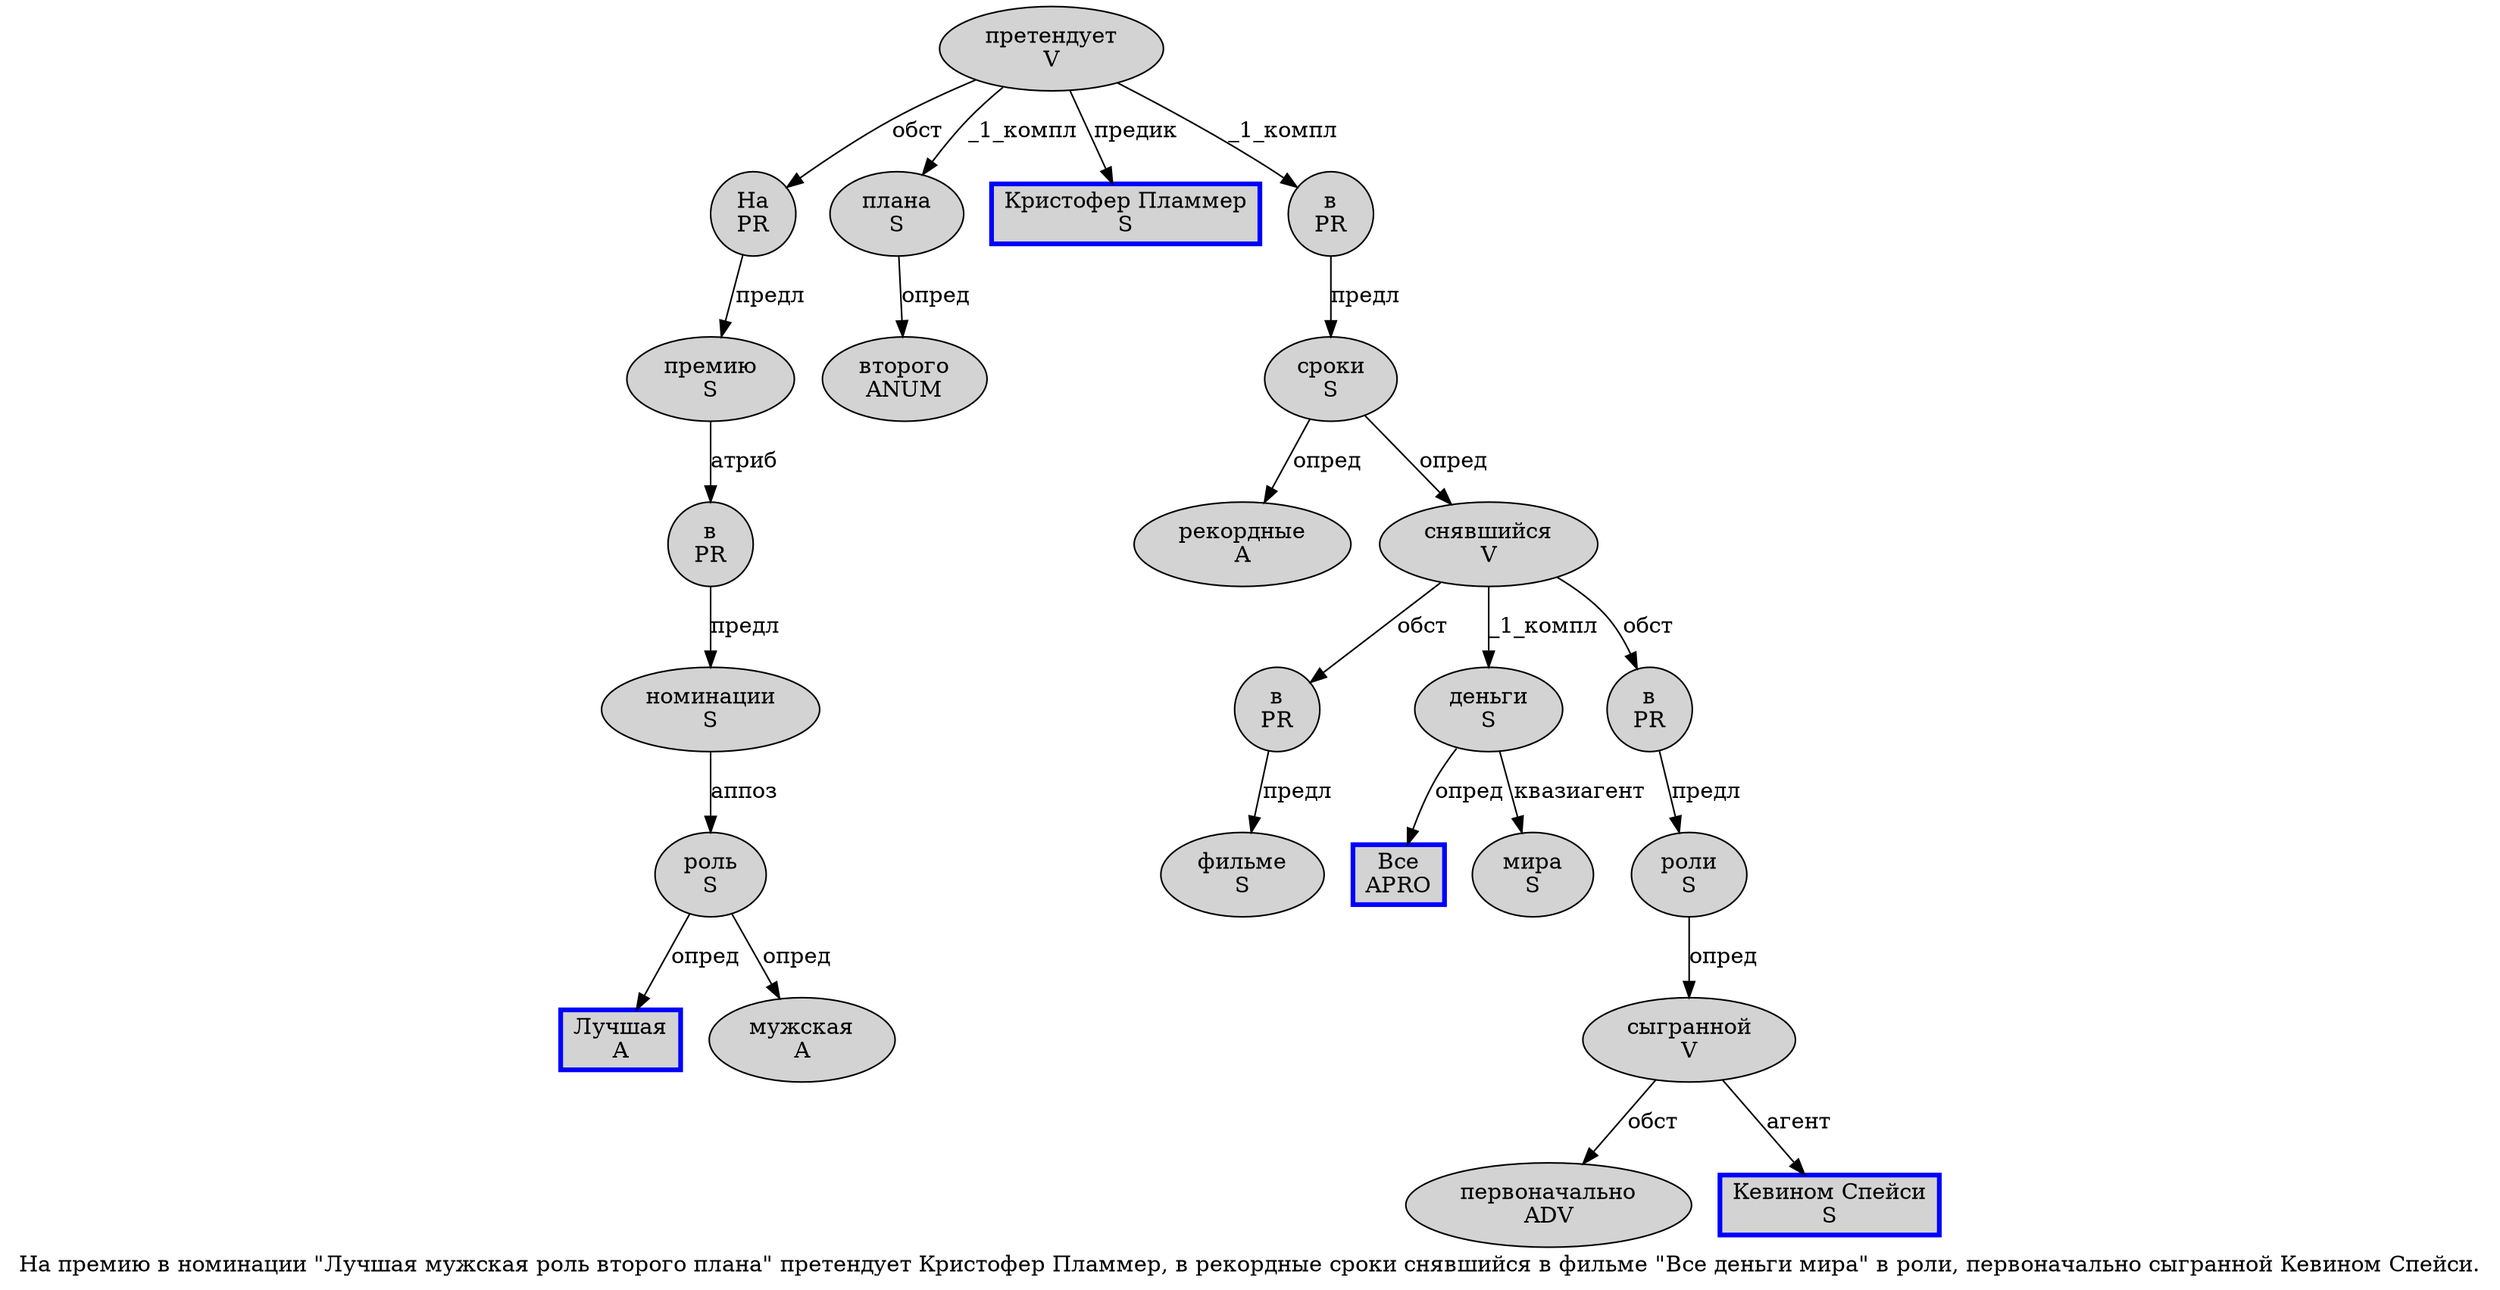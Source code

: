 digraph SENTENCE_560 {
	graph [label="На премию в номинации \"Лучшая мужская роль второго плана\" претендует Кристофер Пламмер, в рекордные сроки снявшийся в фильме \"Все деньги мира\" в роли, первоначально сыгранной Кевином Спейси."]
	node [style=filled]
		0 [label="На
PR" color="" fillcolor=lightgray penwidth=1 shape=ellipse]
		1 [label="премию
S" color="" fillcolor=lightgray penwidth=1 shape=ellipse]
		2 [label="в
PR" color="" fillcolor=lightgray penwidth=1 shape=ellipse]
		3 [label="номинации
S" color="" fillcolor=lightgray penwidth=1 shape=ellipse]
		5 [label="Лучшая
A" color=blue fillcolor=lightgray penwidth=3 shape=box]
		6 [label="мужская
A" color="" fillcolor=lightgray penwidth=1 shape=ellipse]
		7 [label="роль
S" color="" fillcolor=lightgray penwidth=1 shape=ellipse]
		8 [label="второго
ANUM" color="" fillcolor=lightgray penwidth=1 shape=ellipse]
		9 [label="плана
S" color="" fillcolor=lightgray penwidth=1 shape=ellipse]
		11 [label="претендует
V" color="" fillcolor=lightgray penwidth=1 shape=ellipse]
		12 [label="Кристофер Пламмер
S" color=blue fillcolor=lightgray penwidth=3 shape=box]
		14 [label="в
PR" color="" fillcolor=lightgray penwidth=1 shape=ellipse]
		15 [label="рекордные
A" color="" fillcolor=lightgray penwidth=1 shape=ellipse]
		16 [label="сроки
S" color="" fillcolor=lightgray penwidth=1 shape=ellipse]
		17 [label="снявшийся
V" color="" fillcolor=lightgray penwidth=1 shape=ellipse]
		18 [label="в
PR" color="" fillcolor=lightgray penwidth=1 shape=ellipse]
		19 [label="фильме
S" color="" fillcolor=lightgray penwidth=1 shape=ellipse]
		21 [label="Все
APRO" color=blue fillcolor=lightgray penwidth=3 shape=box]
		22 [label="деньги
S" color="" fillcolor=lightgray penwidth=1 shape=ellipse]
		23 [label="мира
S" color="" fillcolor=lightgray penwidth=1 shape=ellipse]
		25 [label="в
PR" color="" fillcolor=lightgray penwidth=1 shape=ellipse]
		26 [label="роли
S" color="" fillcolor=lightgray penwidth=1 shape=ellipse]
		28 [label="первоначально
ADV" color="" fillcolor=lightgray penwidth=1 shape=ellipse]
		29 [label="сыгранной
V" color="" fillcolor=lightgray penwidth=1 shape=ellipse]
		30 [label="Кевином Спейси
S" color=blue fillcolor=lightgray penwidth=3 shape=box]
			9 -> 8 [label="опред"]
			7 -> 5 [label="опред"]
			7 -> 6 [label="опред"]
			1 -> 2 [label="атриб"]
			0 -> 1 [label="предл"]
			3 -> 7 [label="аппоз"]
			29 -> 28 [label="обст"]
			29 -> 30 [label="агент"]
			2 -> 3 [label="предл"]
			11 -> 0 [label="обст"]
			11 -> 9 [label="_1_компл"]
			11 -> 12 [label="предик"]
			11 -> 14 [label="_1_компл"]
			14 -> 16 [label="предл"]
			26 -> 29 [label="опред"]
			17 -> 18 [label="обст"]
			17 -> 22 [label="_1_компл"]
			17 -> 25 [label="обст"]
			22 -> 21 [label="опред"]
			22 -> 23 [label="квазиагент"]
			25 -> 26 [label="предл"]
			16 -> 15 [label="опред"]
			16 -> 17 [label="опред"]
			18 -> 19 [label="предл"]
}